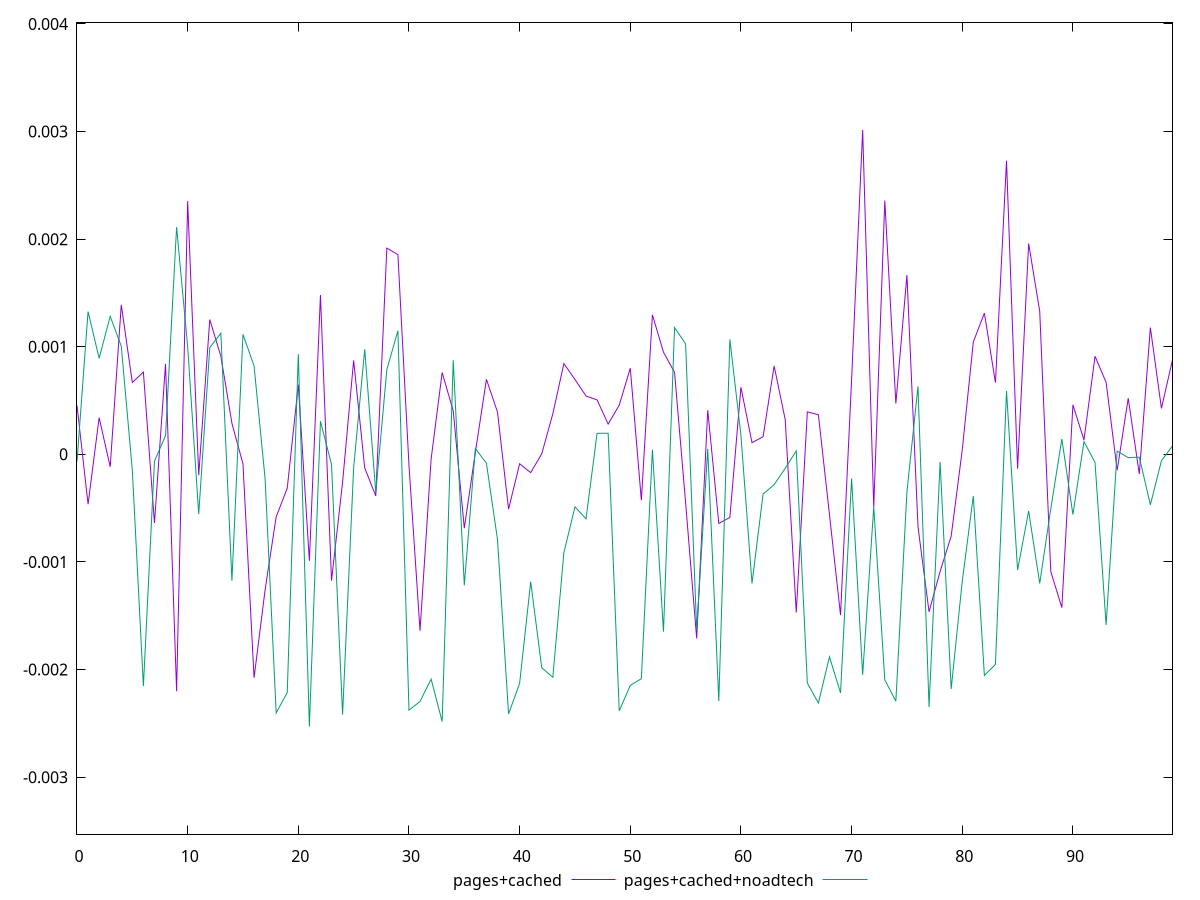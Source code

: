 reset

$pagesCached <<EOF
0 0.00045367907281630997
1 -0.00046323105951779963
2 0.00034129032427685364
3 -0.00011636355446423604
4 0.0013892677862410658
5 0.0006683742044894623
6 0.0007649990835148016
7 -0.0006381384151347132
8 0.0008410357460573165
9 -0.002201253215939775
10 0.0023530248617300935
11 -0.00019359360771033072
12 0.001252823144999119
13 0.0009120712479306426
14 0.0002886382431163565
15 -0.00008883193248422679
16 -0.002076848102054245
17 -0.0012584569216140995
18 -0.0005801816473957485
19 -0.0003149676374103419
20 0.0006476290008294633
21 -0.0009893903960535395
22 0.0014806820391166091
23 -0.00117401985986018
24 -0.0002597630457500012
25 0.0008729152274066115
26 -0.00012625111363902941
27 -0.0003860635842840561
28 0.0019169582037563818
29 0.001855897033361538
30 -0.00010168805865636426
31 -0.0016382392390880596
32 -0.00004482397470930918
33 0.0007609051277232222
34 0.0004033783320850345
35 -0.0006859506866999113
36 0.00001864557688961502
37 0.0006974415024668265
38 0.0003932833173370294
39 -0.0005092235609638686
40 -0.00008747709091734123
41 -0.00016980082816025962
42 0.000005199276081206683
43 0.0003770655519430477
44 0.0008442825872235895
45 0.0006956654739997869
46 0.0005423995909040852
47 0.000505998178443
48 0.0002816987014575868
49 0.000457041996571088
50 0.0008011088945536635
51 -0.00042621853168498745
52 0.0012963321959997317
53 0.0009496626378209617
54 0.0007620226039901695
55 -0.00044902494711317675
56 -0.0017106050718011649
57 0.00041035377895156045
58 -0.0006419343827048402
59 -0.0005858590613294313
60 0.0006238536970342568
61 0.00010828553645854337
62 0.00016401722918955725
63 0.0008214055868377903
64 0.000323626952651348
65 -0.0014694949676751245
66 0.00039497737347477397
67 0.0003683179527628158
68 -0.000558675893185937
69 -0.0014936020559325012
70 0.0006933605835181828
71 0.003015429375235656
72 -0.0004916551218970125
73 0.002357265279374858
74 0.00047276749951028277
75 0.0016669053396719132
76 -0.0006720758410846065
77 -0.0014633959027606136
78 -0.0010875901702815153
79 -0.0007599231651171696
80 0.00004189365461983122
81 0.0010444016228539266
82 0.0013125912238788585
83 0.0006670841183225654
84 0.00272884698499586
85 -0.00013267921629855488
86 0.001959851726790972
87 0.0013296585408297964
88 -0.0010888295651537365
89 -0.0014244188841995532
90 0.00046058911034692964
91 0.0001337850824623496
92 0.0009120466301091021
93 0.0006692896460175312
94 -0.00014753702061757952
95 0.0005221465136612995
96 -0.00018250189771564906
97 0.0011783147177985226
98 0.0004272337073932807
99 0.000878198480178704
EOF

$pagesCachedNoadtech <<EOF
0 -0.0000668510561119055
1 0.0013266819498936177
2 0.0008934023530593249
3 0.0012824193050238574
4 0.0010061798230921036
5 -0.00014773401810950771
6 -0.0021533726576061746
7 -0.00006245144594546892
8 0.00017426862002951297
9 0.0021117532025835676
10 0.0010020717936253531
11 -0.0005553929329838878
12 0.0009929841958716047
13 0.0011262813308244302
14 -0.0011742364186999239
15 0.0011145948750771544
16 0.0008219085314472768
17 -0.00022793474325903535
18 -0.0024034798034560977
19 -0.0022133164248631806
20 0.0009315309972195651
21 -0.0025293966109044917
22 0.0003078994134529528
23 -0.00009412186292341168
24 -0.002419751808987631
25 -0.00012416980817938627
26 0.0009770031685251244
27 -0.00035654996544900314
28 0.0007882585994709868
29 0.0011492569819684605
30 -0.0023773024906107677
31 -0.002296468137450848
32 -0.002088299881797091
33 -0.0024835000675980413
34 0.0008749915735826591
35 -0.001216579249830038
36 0.0000543802996767373
37 -0.0000821335720496974
38 -0.0007916684760672463
39 -0.0024124253502431233
40 -0.002127913192480578
41 -0.0011838413745372046
42 -0.0019840839537714466
43 -0.002071357787310714
44 -0.0009133125520210355
45 -0.00048754352168093733
46 -0.0005992019266979215
47 0.00019589110778540643
48 0.00019627761796302268
49 -0.0023833276442325707
50 -0.0021467538041358906
51 -0.0020851728288816523
52 0.00004261416421112111
53 -0.0016475833645616983
54 0.0011791126339066218
55 0.0010262570316973778
56 -0.0016332336750355958
57 0.00005075862845572987
58 -0.002293075562412834
59 0.0010685184341409936
60 0.0001766392995283639
61 -0.0011997279932361505
62 -0.00036871930496435443
63 -0.0002813434012343879
64 -0.000129796141821667
65 0.00003240336820533318
66 -0.002124984273365564
67 -0.0023110438848352216
68 -0.0018816017782765082
69 -0.0022165154183608855
70 -0.00022388267224565105
71 -0.0020492862455148346
72 -0.0004878421365032817
73 -0.0020953849354671647
74 -0.0022936797743195584
75 -0.00035028168038656466
76 0.0006320794424583998
77 -0.002346913442850544
78 -0.00007031597913748633
79 -0.002180456811413593
80 -0.0011778877970001923
81 -0.00038635064507253904
82 -0.002054680104527426
83 -0.0019517905294856237
84 0.0005895981116553872
85 -0.001075391724561713
86 -0.0005260699158214852
87 -0.0011994814136663185
88 -0.00050630414156696
89 0.00014291404894428288
90 -0.0005587992808026781
91 0.00011868164302168
92 -0.00007470536973946812
93 -0.0015860711625719265
94 0.000030487244134705383
95 -0.000030746816257568034
96 -0.00002545021078749765
97 -0.000468751442333612
98 -0.00005908765975396191
99 0.00007865838274741244
EOF

set key outside below
set xrange [0:99]
set yrange [-0.0035293966109044917:0.004015429375235656]
set trange [-0.0035293966109044917:0.004015429375235656]
set terminal svg size 640, 520 enhanced background rgb 'white'
set output "report_00026_2021-02-22T21:38:55.199Z/meta/pScore-difference/comparison/line/1_vs_2.svg"

plot $pagesCached title "pages+cached" with line, \
     $pagesCachedNoadtech title "pages+cached+noadtech" with line

reset
